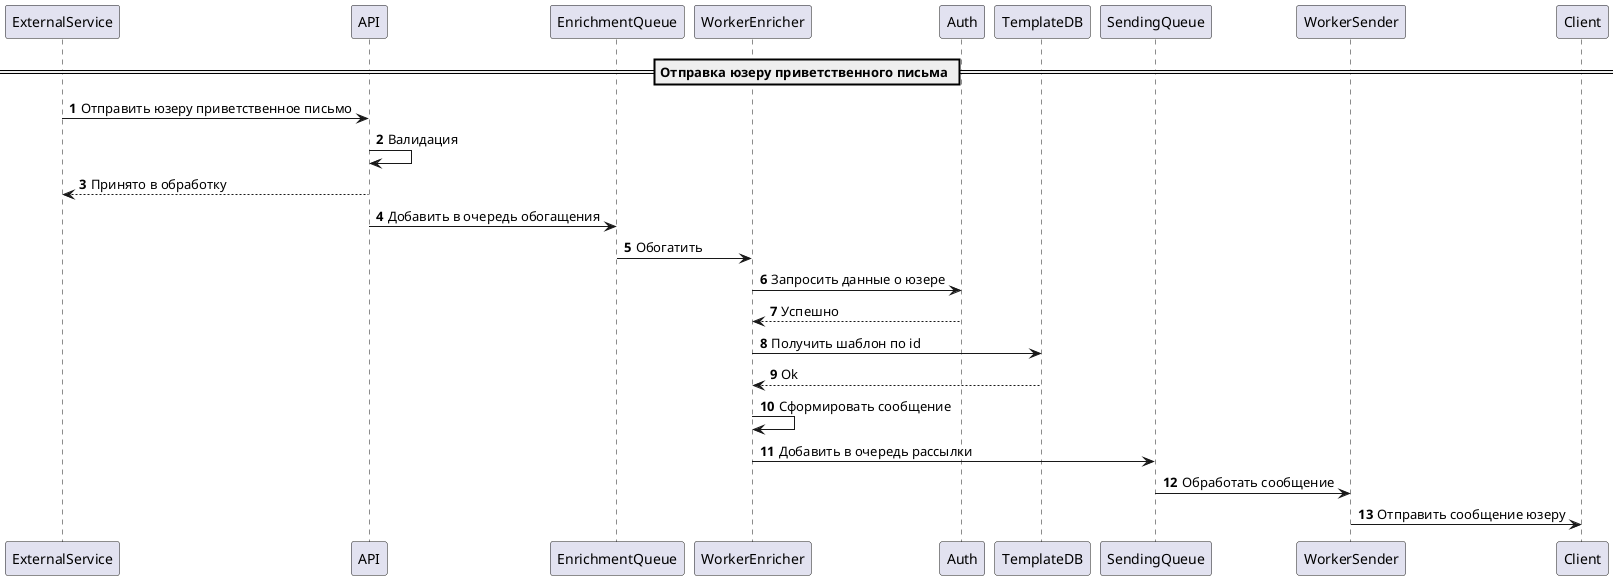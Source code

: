 @startuml



autonumber

== Отправка юзеру приветственного письма ==

ExternalService -> API: Отправить юзеру приветственное письмо
API -> API: Валидация
API --> ExternalService: Принято в обработку
API -> EnrichmentQueue: Добавить в очередь обогащения

EnrichmentQueue -> WorkerEnricher: Обогатить
WorkerEnricher -> Auth: Запросить данные о юзере

Auth --> WorkerEnricher: Успешно

WorkerEnricher -> TemplateDB: Получить шаблон по id
TemplateDB --> WorkerEnricher: Ok
WorkerEnricher -> WorkerEnricher: Сформировать сообщение

WorkerEnricher -> SendingQueue: Добавить в очередь рассылки

SendingQueue -> WorkerSender: Обработать сообщение
WorkerSender -> Client: Отправить сообщение юзеру


@enduml
